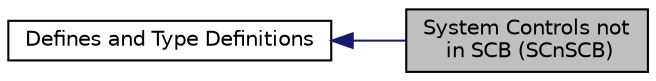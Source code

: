 digraph "System Controls not in SCB (SCnSCB)"
{
  edge [fontname="Helvetica",fontsize="10",labelfontname="Helvetica",labelfontsize="10"];
  node [fontname="Helvetica",fontsize="10",shape=record];
  rankdir=LR;
  Node0 [label="System Controls not\l in SCB (SCnSCB)",height=0.2,width=0.4,color="black", fillcolor="grey75", style="filled" fontcolor="black"];
  Node1 [label="Defines and Type Definitions",height=0.2,width=0.4,color="black", fillcolor="white", style="filled",URL="$d7/d46/group__CMSIS__core__register.html",tooltip="Type definitions and defines for Cortex-M processor based devices. "];
  Node1->Node0 [shape=plaintext, color="midnightblue", dir="back", style="solid"];
}
